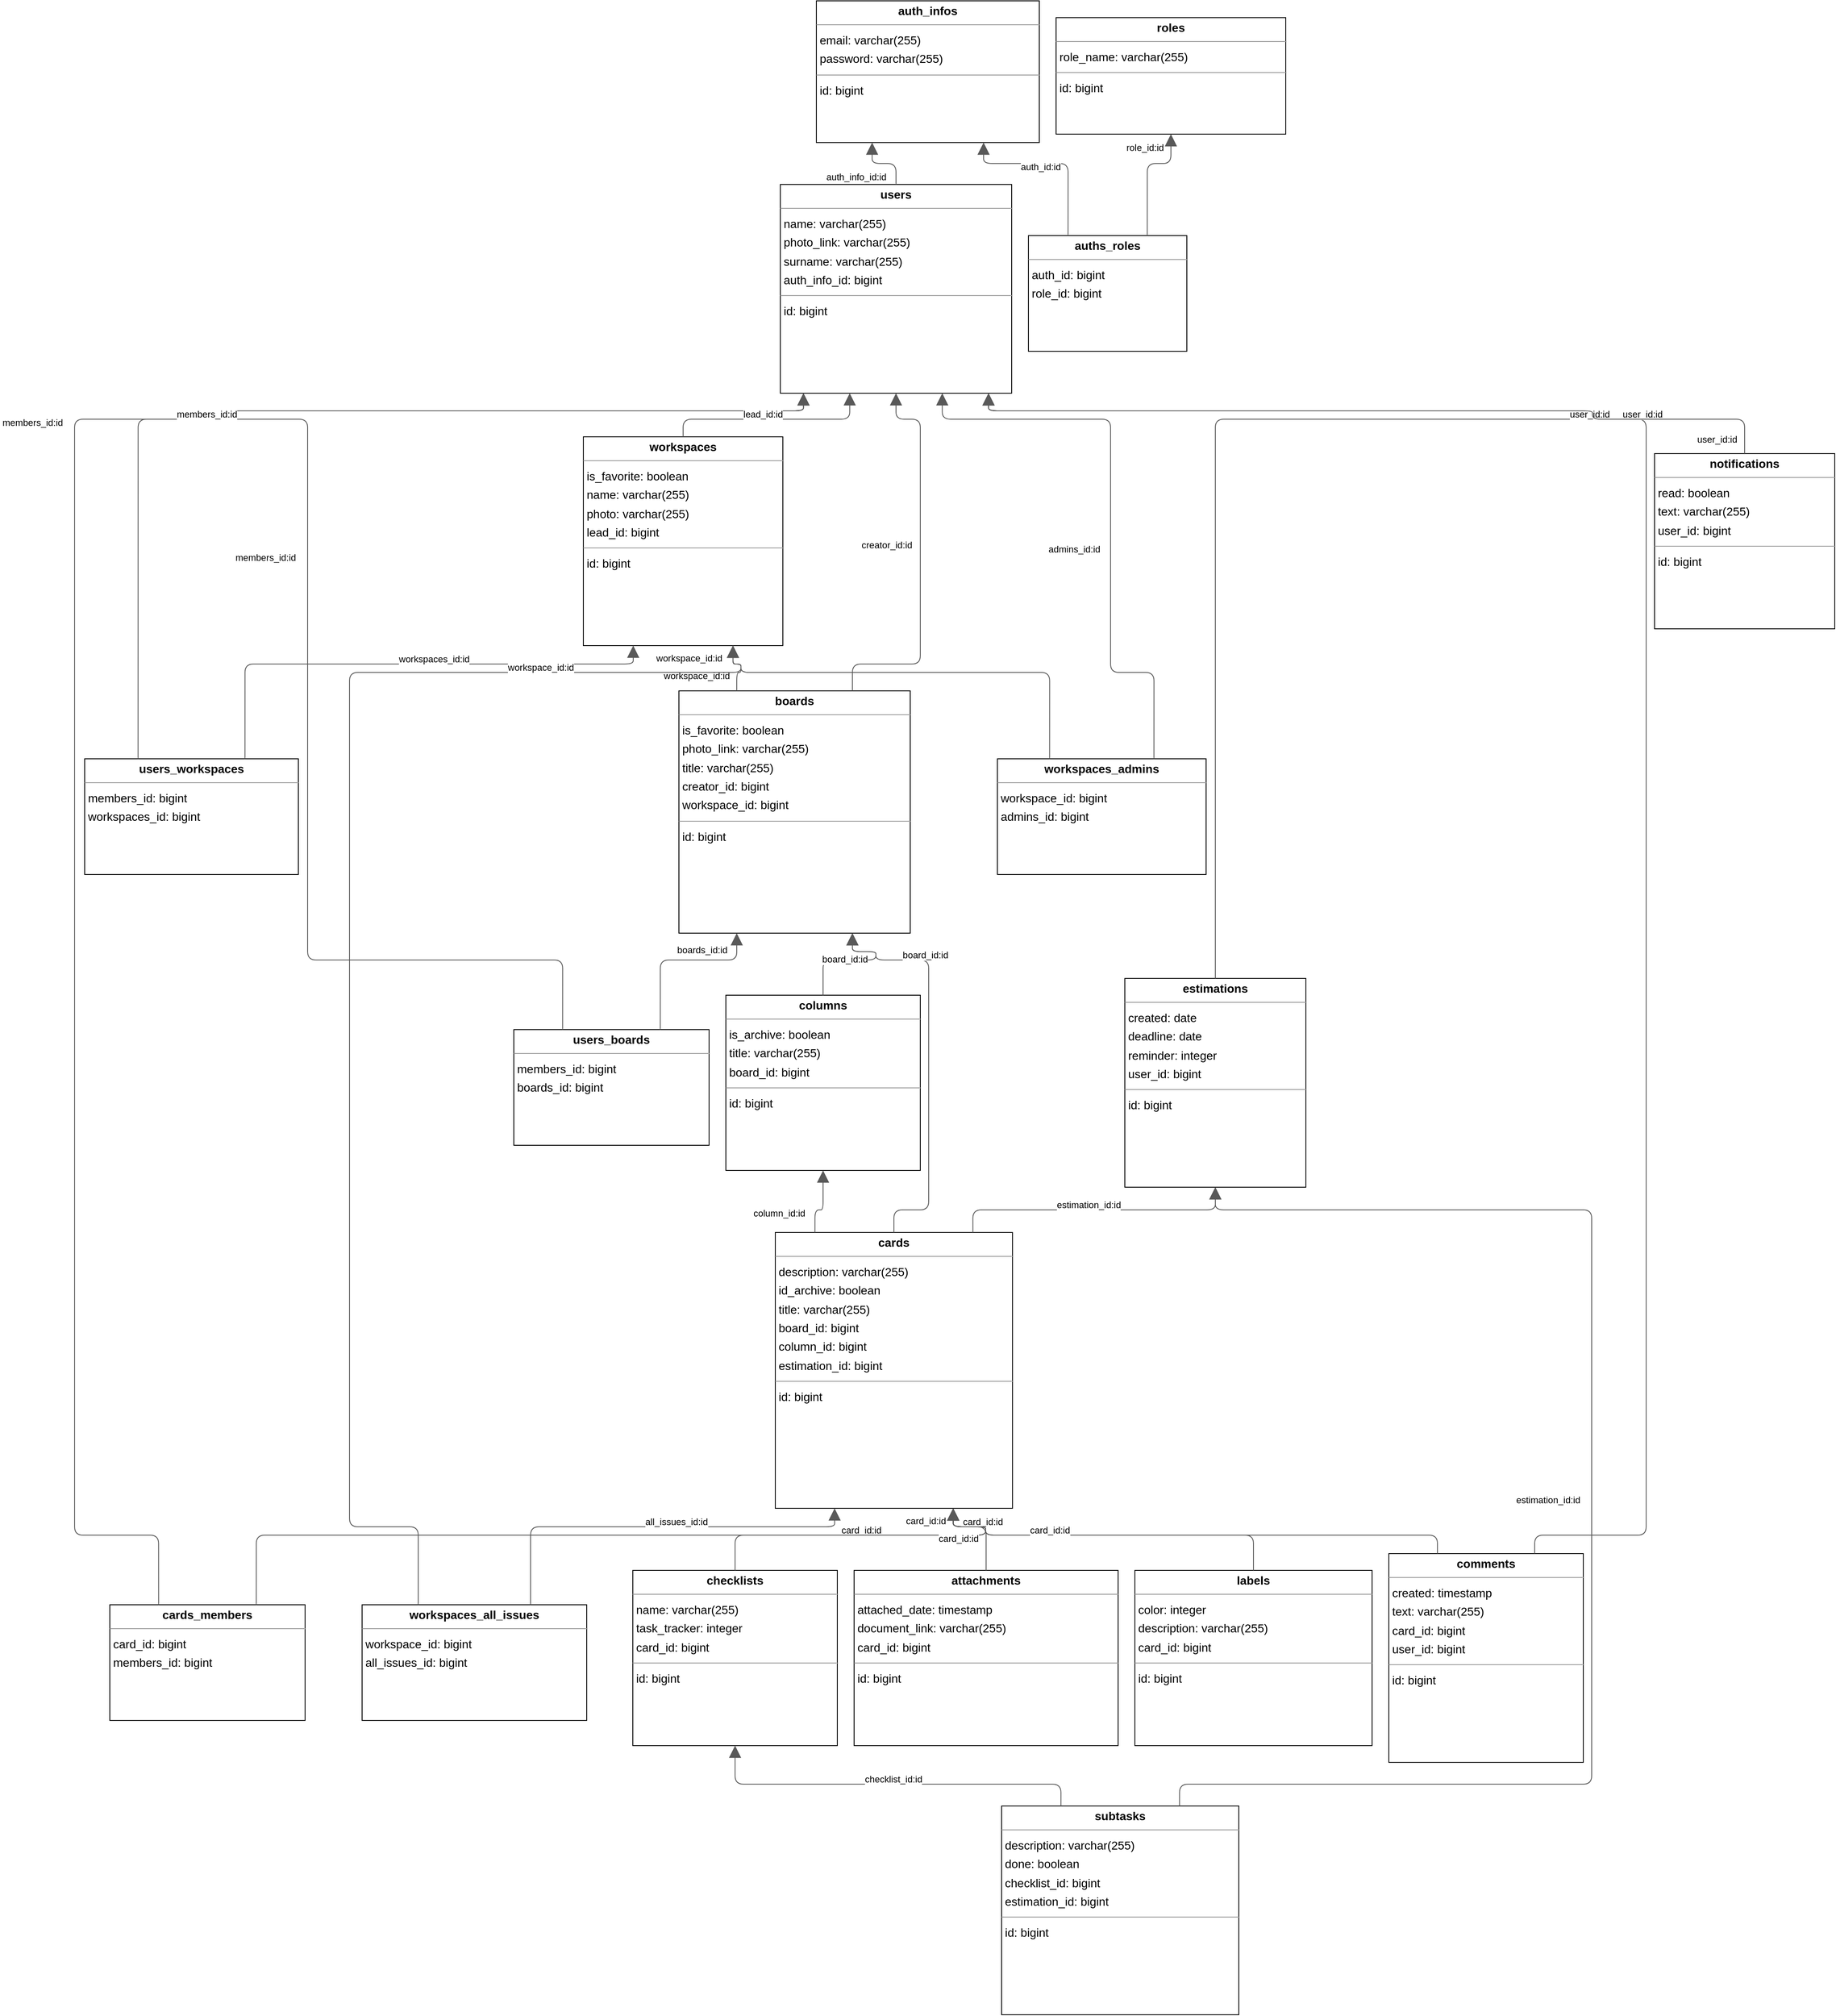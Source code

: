 <mxGraphModel dx="0" dy="0" grid="1" gridSize="10" guides="1" tooltips="1" connect="1" arrows="1" fold="1" page="0" pageScale="1" background="none" math="0" shadow="0">
  <root>
    <mxCell id="0" />
    <mxCell id="1" parent="0" />
    <mxCell id="node18" parent="1" vertex="1" value="&lt;p style=&quot;margin:0px;margin-top:4px;text-align:center;&quot;&gt;&lt;b&gt;attachments&lt;/b&gt;&lt;/p&gt;&lt;hr size=&quot;1&quot;/&gt;&lt;p style=&quot;margin:0 0 0 4px;line-height:1.6;&quot;&gt; attached_date: timestamp&lt;br/&gt; document_link: varchar(255)&lt;br/&gt; card_id: bigint&lt;/p&gt;&lt;hr size=&quot;1&quot;/&gt;&lt;p style=&quot;margin:0 0 0 4px;line-height:1.6;&quot;&gt; id: bigint&lt;/p&gt;" style="verticalAlign=top;align=left;overflow=fill;fontSize=14;fontFamily=Helvetica;html=1;rounded=0;shadow=0;comic=0;labelBackgroundColor=none;strokeWidth=1;">
      <mxGeometry x="760" y="1707" width="315" height="209" as="geometry" />
    </mxCell>
    <mxCell id="node4" parent="1" vertex="1" value="&lt;p style=&quot;margin:0px;margin-top:4px;text-align:center;&quot;&gt;&lt;b&gt;auth_infos&lt;/b&gt;&lt;/p&gt;&lt;hr size=&quot;1&quot;/&gt;&lt;p style=&quot;margin:0 0 0 4px;line-height:1.6;&quot;&gt; email: varchar(255)&lt;br/&gt; password: varchar(255)&lt;/p&gt;&lt;hr size=&quot;1&quot;/&gt;&lt;p style=&quot;margin:0 0 0 4px;line-height:1.6;&quot;&gt; id: bigint&lt;/p&gt;" style="verticalAlign=top;align=left;overflow=fill;fontSize=14;fontFamily=Helvetica;html=1;rounded=0;shadow=0;comic=0;labelBackgroundColor=none;strokeWidth=1;">
      <mxGeometry x="715" y="-165" width="266" height="169" as="geometry" />
    </mxCell>
    <mxCell id="node0" parent="1" vertex="1" value="&lt;p style=&quot;margin:0px;margin-top:4px;text-align:center;&quot;&gt;&lt;b&gt;auths_roles&lt;/b&gt;&lt;/p&gt;&lt;hr size=&quot;1&quot;/&gt;&lt;p style=&quot;margin:0 0 0 4px;line-height:1.6;&quot;&gt; auth_id: bigint&lt;br/&gt; role_id: bigint&lt;/p&gt;" style="verticalAlign=top;align=left;overflow=fill;fontSize=14;fontFamily=Helvetica;html=1;rounded=0;shadow=0;comic=0;labelBackgroundColor=none;strokeWidth=1;">
      <mxGeometry x="968" y="115" width="189" height="138" as="geometry" />
    </mxCell>
    <mxCell id="node19" parent="1" vertex="1" value="&lt;p style=&quot;margin:0px;margin-top:4px;text-align:center;&quot;&gt;&lt;b&gt;boards&lt;/b&gt;&lt;/p&gt;&lt;hr size=&quot;1&quot;/&gt;&lt;p style=&quot;margin:0 0 0 4px;line-height:1.6;&quot;&gt; is_favorite: boolean&lt;br/&gt; photo_link: varchar(255)&lt;br/&gt; title: varchar(255)&lt;br/&gt; creator_id: bigint&lt;br/&gt; workspace_id: bigint&lt;/p&gt;&lt;hr size=&quot;1&quot;/&gt;&lt;p style=&quot;margin:0 0 0 4px;line-height:1.6;&quot;&gt; id: bigint&lt;/p&gt;" style="verticalAlign=top;align=left;overflow=fill;fontSize=14;fontFamily=Helvetica;html=1;rounded=0;shadow=0;comic=0;labelBackgroundColor=none;strokeWidth=1;">
      <mxGeometry x="551" y="658" width="276" height="289" as="geometry" />
    </mxCell>
    <mxCell id="node17" parent="1" vertex="1" value="&lt;p style=&quot;margin:0px;margin-top:4px;text-align:center;&quot;&gt;&lt;b&gt;cards&lt;/b&gt;&lt;/p&gt;&lt;hr size=&quot;1&quot;/&gt;&lt;p style=&quot;margin:0 0 0 4px;line-height:1.6;&quot;&gt; description: varchar(255)&lt;br/&gt; id_archive: boolean&lt;br/&gt; title: varchar(255)&lt;br/&gt; board_id: bigint&lt;br/&gt; column_id: bigint&lt;br/&gt; estimation_id: bigint&lt;/p&gt;&lt;hr size=&quot;1&quot;/&gt;&lt;p style=&quot;margin:0 0 0 4px;line-height:1.6;&quot;&gt; id: bigint&lt;/p&gt;" style="verticalAlign=top;align=left;overflow=fill;fontSize=14;fontFamily=Helvetica;html=1;rounded=0;shadow=0;comic=0;labelBackgroundColor=none;strokeWidth=1;">
      <mxGeometry x="666" y="1304" width="283" height="329" as="geometry" />
    </mxCell>
    <mxCell id="node9" parent="1" vertex="1" value="&lt;p style=&quot;margin:0px;margin-top:4px;text-align:center;&quot;&gt;&lt;b&gt;cards_members&lt;/b&gt;&lt;/p&gt;&lt;hr size=&quot;1&quot;/&gt;&lt;p style=&quot;margin:0 0 0 4px;line-height:1.6;&quot;&gt; card_id: bigint&lt;br/&gt; members_id: bigint&lt;/p&gt;" style="verticalAlign=top;align=left;overflow=fill;fontSize=14;fontFamily=Helvetica;html=1;rounded=0;shadow=0;comic=0;labelBackgroundColor=none;strokeWidth=1;">
      <mxGeometry x="-128" y="1748" width="233" height="138" as="geometry" />
    </mxCell>
    <mxCell id="node11" parent="1" vertex="1" value="&lt;p style=&quot;margin:0px;margin-top:4px;text-align:center;&quot;&gt;&lt;b&gt;checklists&lt;/b&gt;&lt;/p&gt;&lt;hr size=&quot;1&quot;/&gt;&lt;p style=&quot;margin:0 0 0 4px;line-height:1.6;&quot;&gt; name: varchar(255)&lt;br/&gt; task_tracker: integer&lt;br/&gt; card_id: bigint&lt;/p&gt;&lt;hr size=&quot;1&quot;/&gt;&lt;p style=&quot;margin:0 0 0 4px;line-height:1.6;&quot;&gt; id: bigint&lt;/p&gt;" style="verticalAlign=top;align=left;overflow=fill;fontSize=14;fontFamily=Helvetica;html=1;rounded=0;shadow=0;comic=0;labelBackgroundColor=none;strokeWidth=1;">
      <mxGeometry x="496" y="1707" width="244" height="209" as="geometry" />
    </mxCell>
    <mxCell id="node2" parent="1" vertex="1" value="&lt;p style=&quot;margin:0px;margin-top:4px;text-align:center;&quot;&gt;&lt;b&gt;columns&lt;/b&gt;&lt;/p&gt;&lt;hr size=&quot;1&quot;/&gt;&lt;p style=&quot;margin:0 0 0 4px;line-height:1.6;&quot;&gt; is_archive: boolean&lt;br/&gt; title: varchar(255)&lt;br/&gt; board_id: bigint&lt;/p&gt;&lt;hr size=&quot;1&quot;/&gt;&lt;p style=&quot;margin:0 0 0 4px;line-height:1.6;&quot;&gt; id: bigint&lt;/p&gt;" style="verticalAlign=top;align=left;overflow=fill;fontSize=14;fontFamily=Helvetica;html=1;rounded=0;shadow=0;comic=0;labelBackgroundColor=none;strokeWidth=1;">
      <mxGeometry x="607" y="1021" width="232" height="209" as="geometry" />
    </mxCell>
    <mxCell id="node10" parent="1" vertex="1" value="&lt;p style=&quot;margin:0px;margin-top:4px;text-align:center;&quot;&gt;&lt;b&gt;comments&lt;/b&gt;&lt;/p&gt;&lt;hr size=&quot;1&quot;/&gt;&lt;p style=&quot;margin:0 0 0 4px;line-height:1.6;&quot;&gt; created: timestamp&lt;br/&gt; text: varchar(255)&lt;br/&gt; card_id: bigint&lt;br/&gt; user_id: bigint&lt;/p&gt;&lt;hr size=&quot;1&quot;/&gt;&lt;p style=&quot;margin:0 0 0 4px;line-height:1.6;&quot;&gt; id: bigint&lt;/p&gt;" style="verticalAlign=top;align=left;overflow=fill;fontSize=14;fontFamily=Helvetica;html=1;rounded=0;shadow=0;comic=0;labelBackgroundColor=none;strokeWidth=1;">
      <mxGeometry x="1398" y="1687" width="232" height="249" as="geometry" />
    </mxCell>
    <mxCell id="node15" parent="1" vertex="1" value="&lt;p style=&quot;margin:0px;margin-top:4px;text-align:center;&quot;&gt;&lt;b&gt;estimations&lt;/b&gt;&lt;/p&gt;&lt;hr size=&quot;1&quot;/&gt;&lt;p style=&quot;margin:0 0 0 4px;line-height:1.6;&quot;&gt; created: date&lt;br/&gt; deadline: date&lt;br/&gt; reminder: integer&lt;br/&gt; user_id: bigint&lt;/p&gt;&lt;hr size=&quot;1&quot;/&gt;&lt;p style=&quot;margin:0 0 0 4px;line-height:1.6;&quot;&gt; id: bigint&lt;/p&gt;" style="verticalAlign=top;align=left;overflow=fill;fontSize=14;fontFamily=Helvetica;html=1;rounded=0;shadow=0;comic=0;labelBackgroundColor=none;strokeWidth=1;">
      <mxGeometry x="1083" y="1001" width="216" height="249" as="geometry" />
    </mxCell>
    <mxCell id="node3" parent="1" vertex="1" value="&lt;p style=&quot;margin:0px;margin-top:4px;text-align:center;&quot;&gt;&lt;b&gt;labels&lt;/b&gt;&lt;/p&gt;&lt;hr size=&quot;1&quot;/&gt;&lt;p style=&quot;margin:0 0 0 4px;line-height:1.6;&quot;&gt; color: integer&lt;br/&gt; description: varchar(255)&lt;br/&gt; card_id: bigint&lt;/p&gt;&lt;hr size=&quot;1&quot;/&gt;&lt;p style=&quot;margin:0 0 0 4px;line-height:1.6;&quot;&gt; id: bigint&lt;/p&gt;" style="verticalAlign=top;align=left;overflow=fill;fontSize=14;fontFamily=Helvetica;html=1;rounded=0;shadow=0;comic=0;labelBackgroundColor=none;strokeWidth=1;">
      <mxGeometry x="1095" y="1707" width="283" height="209" as="geometry" />
    </mxCell>
    <mxCell id="node12" parent="1" vertex="1" value="&lt;p style=&quot;margin:0px;margin-top:4px;text-align:center;&quot;&gt;&lt;b&gt;notifications&lt;/b&gt;&lt;/p&gt;&lt;hr size=&quot;1&quot;/&gt;&lt;p style=&quot;margin:0 0 0 4px;line-height:1.6;&quot;&gt; read: boolean&lt;br/&gt; text: varchar(255)&lt;br/&gt; user_id: bigint&lt;/p&gt;&lt;hr size=&quot;1&quot;/&gt;&lt;p style=&quot;margin:0 0 0 4px;line-height:1.6;&quot;&gt; id: bigint&lt;/p&gt;" style="verticalAlign=top;align=left;overflow=fill;fontSize=14;fontFamily=Helvetica;html=1;rounded=0;shadow=0;comic=0;labelBackgroundColor=none;strokeWidth=1;">
      <mxGeometry x="1715" y="375" width="215" height="209" as="geometry" />
    </mxCell>
    <mxCell id="node5" parent="1" vertex="1" value="&lt;p style=&quot;margin:0px;margin-top:4px;text-align:center;&quot;&gt;&lt;b&gt;roles&lt;/b&gt;&lt;/p&gt;&lt;hr size=&quot;1&quot;/&gt;&lt;p style=&quot;margin:0 0 0 4px;line-height:1.6;&quot;&gt; role_name: varchar(255)&lt;/p&gt;&lt;hr size=&quot;1&quot;/&gt;&lt;p style=&quot;margin:0 0 0 4px;line-height:1.6;&quot;&gt; id: bigint&lt;/p&gt;" style="verticalAlign=top;align=left;overflow=fill;fontSize=14;fontFamily=Helvetica;html=1;rounded=0;shadow=0;comic=0;labelBackgroundColor=none;strokeWidth=1;">
      <mxGeometry x="1001" y="-145" width="274" height="139" as="geometry" />
    </mxCell>
    <mxCell id="node8" parent="1" vertex="1" value="&lt;p style=&quot;margin:0px;margin-top:4px;text-align:center;&quot;&gt;&lt;b&gt;subtasks&lt;/b&gt;&lt;/p&gt;&lt;hr size=&quot;1&quot;/&gt;&lt;p style=&quot;margin:0 0 0 4px;line-height:1.6;&quot;&gt; description: varchar(255)&lt;br/&gt; done: boolean&lt;br/&gt; checklist_id: bigint&lt;br/&gt; estimation_id: bigint&lt;/p&gt;&lt;hr size=&quot;1&quot;/&gt;&lt;p style=&quot;margin:0 0 0 4px;line-height:1.6;&quot;&gt; id: bigint&lt;/p&gt;" style="verticalAlign=top;align=left;overflow=fill;fontSize=14;fontFamily=Helvetica;html=1;rounded=0;shadow=0;comic=0;labelBackgroundColor=none;strokeWidth=1;">
      <mxGeometry x="936" y="1988" width="283" height="249" as="geometry" />
    </mxCell>
    <mxCell id="node16" parent="1" vertex="1" value="&lt;p style=&quot;margin:0px;margin-top:4px;text-align:center;&quot;&gt;&lt;b&gt;users&lt;/b&gt;&lt;/p&gt;&lt;hr size=&quot;1&quot;/&gt;&lt;p style=&quot;margin:0 0 0 4px;line-height:1.6;&quot;&gt; name: varchar(255)&lt;br/&gt; photo_link: varchar(255)&lt;br/&gt; surname: varchar(255)&lt;br/&gt; auth_info_id: bigint&lt;/p&gt;&lt;hr size=&quot;1&quot;/&gt;&lt;p style=&quot;margin:0 0 0 4px;line-height:1.6;&quot;&gt; id: bigint&lt;/p&gt;" style="verticalAlign=top;align=left;overflow=fill;fontSize=14;fontFamily=Helvetica;html=1;rounded=0;shadow=0;comic=0;labelBackgroundColor=none;strokeWidth=1;">
      <mxGeometry x="672" y="54" width="276" height="249" as="geometry" />
    </mxCell>
    <mxCell id="node7" parent="1" vertex="1" value="&lt;p style=&quot;margin:0px;margin-top:4px;text-align:center;&quot;&gt;&lt;b&gt;users_boards&lt;/b&gt;&lt;/p&gt;&lt;hr size=&quot;1&quot;/&gt;&lt;p style=&quot;margin:0 0 0 4px;line-height:1.6;&quot;&gt; members_id: bigint&lt;br/&gt; boards_id: bigint&lt;/p&gt;" style="verticalAlign=top;align=left;overflow=fill;fontSize=14;fontFamily=Helvetica;html=1;rounded=0;shadow=0;comic=0;labelBackgroundColor=none;strokeWidth=1;">
      <mxGeometry x="354" y="1062" width="233" height="138" as="geometry" />
    </mxCell>
    <mxCell id="node14" parent="1" vertex="1" value="&lt;p style=&quot;margin:0px;margin-top:4px;text-align:center;&quot;&gt;&lt;b&gt;users_workspaces&lt;/b&gt;&lt;/p&gt;&lt;hr size=&quot;1&quot;/&gt;&lt;p style=&quot;margin:0 0 0 4px;line-height:1.6;&quot;&gt; members_id: bigint&lt;br/&gt; workspaces_id: bigint&lt;/p&gt;" style="verticalAlign=top;align=left;overflow=fill;fontSize=14;fontFamily=Helvetica;html=1;rounded=0;shadow=0;comic=0;labelBackgroundColor=none;strokeWidth=1;">
      <mxGeometry x="-158" y="739" width="255" height="138" as="geometry" />
    </mxCell>
    <mxCell id="node6" parent="1" vertex="1" value="&lt;p style=&quot;margin:0px;margin-top:4px;text-align:center;&quot;&gt;&lt;b&gt;workspaces&lt;/b&gt;&lt;/p&gt;&lt;hr size=&quot;1&quot;/&gt;&lt;p style=&quot;margin:0 0 0 4px;line-height:1.6;&quot;&gt; is_favorite: boolean&lt;br/&gt; name: varchar(255)&lt;br/&gt; photo: varchar(255)&lt;br/&gt; lead_id: bigint&lt;/p&gt;&lt;hr size=&quot;1&quot;/&gt;&lt;p style=&quot;margin:0 0 0 4px;line-height:1.6;&quot;&gt; id: bigint&lt;/p&gt;" style="verticalAlign=top;align=left;overflow=fill;fontSize=14;fontFamily=Helvetica;html=1;rounded=0;shadow=0;comic=0;labelBackgroundColor=none;strokeWidth=1;">
      <mxGeometry x="437" y="355" width="238" height="249" as="geometry" />
    </mxCell>
    <mxCell id="node1" parent="1" vertex="1" value="&lt;p style=&quot;margin:0px;margin-top:4px;text-align:center;&quot;&gt;&lt;b&gt;workspaces_admins&lt;/b&gt;&lt;/p&gt;&lt;hr size=&quot;1&quot;/&gt;&lt;p style=&quot;margin:0 0 0 4px;line-height:1.6;&quot;&gt; workspace_id: bigint&lt;br/&gt; admins_id: bigint&lt;/p&gt;" style="verticalAlign=top;align=left;overflow=fill;fontSize=14;fontFamily=Helvetica;html=1;rounded=0;shadow=0;comic=0;labelBackgroundColor=none;strokeWidth=1;">
      <mxGeometry x="931" y="739" width="249" height="138" as="geometry" />
    </mxCell>
    <mxCell id="node13" parent="1" vertex="1" value="&lt;p style=&quot;margin:0px;margin-top:4px;text-align:center;&quot;&gt;&lt;b&gt;workspaces_all_issues&lt;/b&gt;&lt;/p&gt;&lt;hr size=&quot;1&quot;/&gt;&lt;p style=&quot;margin:0 0 0 4px;line-height:1.6;&quot;&gt; workspace_id: bigint&lt;br/&gt; all_issues_id: bigint&lt;/p&gt;" style="verticalAlign=top;align=left;overflow=fill;fontSize=14;fontFamily=Helvetica;html=1;rounded=0;shadow=0;comic=0;labelBackgroundColor=none;strokeWidth=1;">
      <mxGeometry x="173" y="1748" width="268" height="138" as="geometry" />
    </mxCell>
    <mxCell id="edge7" edge="1" value="" parent="1" source="node18" target="node17" style="html=1;rounded=1;edgeStyle=orthogonalEdgeStyle;dashed=0;startArrow=none;endArrow=block;endSize=12;strokeColor=#595959;exitX=0.500;exitY=0.000;exitDx=0;exitDy=0;entryX=0.750;entryY=1.000;entryDx=0;entryDy=0;">
      <mxGeometry width="50" height="50" relative="1" as="geometry">
        <Array as="points">
          <mxPoint x="917" y="1655" />
          <mxPoint x="878" y="1655" />
        </Array>
      </mxGeometry>
    </mxCell>
    <mxCell id="label44" parent="edge7" vertex="1" connectable="0" value="card_id:id" style="edgeLabel;resizable=0;html=1;align=left;verticalAlign=top;strokeColor=default;">
      <mxGeometry x="888" y="1636" as="geometry" />
    </mxCell>
    <mxCell id="edge24" edge="1" value="" parent="1" source="node0" target="node4" style="html=1;rounded=1;edgeStyle=orthogonalEdgeStyle;dashed=0;startArrow=none;endArrow=block;endSize=12;strokeColor=#595959;exitX=0.250;exitY=0.000;exitDx=0;exitDy=0;entryX=0.750;entryY=1.000;entryDx=0;entryDy=0;">
      <mxGeometry width="50" height="50" relative="1" as="geometry">
        <Array as="points">
          <mxPoint x="1015" y="29" />
          <mxPoint x="915" y="29" />
        </Array>
      </mxGeometry>
    </mxCell>
    <mxCell id="label146" parent="edge24" vertex="1" connectable="0" value="auth_id:id" style="edgeLabel;resizable=0;html=1;align=left;verticalAlign=top;strokeColor=default;">
      <mxGeometry x="957" y="20" as="geometry" />
    </mxCell>
    <mxCell id="edge14" edge="1" value="" parent="1" source="node0" target="node5" style="html=1;rounded=1;edgeStyle=orthogonalEdgeStyle;dashed=0;startArrow=none;endArrow=block;endSize=12;strokeColor=#595959;exitX=0.750;exitY=0.000;exitDx=0;exitDy=0;entryX=0.500;entryY=1.000;entryDx=0;entryDy=0;">
      <mxGeometry width="50" height="50" relative="1" as="geometry">
        <Array as="points">
          <mxPoint x="1110" y="29" />
          <mxPoint x="1138" y="29" />
        </Array>
      </mxGeometry>
    </mxCell>
    <mxCell id="label86" parent="edge14" vertex="1" connectable="0" value="role_id:id" style="edgeLabel;resizable=0;html=1;align=left;verticalAlign=top;strokeColor=default;">
      <mxGeometry x="1083" y="-3" as="geometry" />
    </mxCell>
    <mxCell id="edge16" edge="1" value="" parent="1" source="node19" target="node16" style="html=1;rounded=1;edgeStyle=orthogonalEdgeStyle;dashed=0;startArrow=none;endArrow=block;endSize=12;strokeColor=#595959;exitX=0.750;exitY=0.000;exitDx=0;exitDy=0;entryX=0.500;entryY=1.000;entryDx=0;entryDy=0;">
      <mxGeometry width="50" height="50" relative="1" as="geometry">
        <Array as="points">
          <mxPoint x="758" y="626" />
          <mxPoint x="839" y="626" />
          <mxPoint x="839" y="334" />
          <mxPoint x="810" y="334" />
        </Array>
      </mxGeometry>
    </mxCell>
    <mxCell id="label98" parent="edge16" vertex="1" connectable="0" value="creator_id:id" style="edgeLabel;resizable=0;html=1;align=left;verticalAlign=top;strokeColor=default;">
      <mxGeometry x="767" y="471" as="geometry" />
    </mxCell>
    <mxCell id="edge15" edge="1" value="" parent="1" source="node19" target="node6" style="html=1;rounded=1;edgeStyle=orthogonalEdgeStyle;dashed=0;startArrow=none;endArrow=block;endSize=12;strokeColor=#595959;exitX=0.250;exitY=0.000;exitDx=0;exitDy=0;entryX=0.750;entryY=1.000;entryDx=0;entryDy=0;">
      <mxGeometry width="50" height="50" relative="1" as="geometry">
        <Array as="points">
          <mxPoint x="620" y="636" />
          <mxPoint x="625" y="636" />
          <mxPoint x="625" y="626" />
          <mxPoint x="616" y="626" />
        </Array>
      </mxGeometry>
    </mxCell>
    <mxCell id="label92" parent="edge15" vertex="1" connectable="0" value="workspace_id:id" style="edgeLabel;resizable=0;html=1;align=left;verticalAlign=top;strokeColor=default;">
      <mxGeometry x="522" y="606" as="geometry" />
    </mxCell>
    <mxCell id="edge25" edge="1" value="" parent="1" source="node17" target="node19" style="html=1;rounded=1;edgeStyle=orthogonalEdgeStyle;dashed=0;startArrow=none;endArrow=block;endSize=12;strokeColor=#595959;exitX=0.500;exitY=0.000;exitDx=0;exitDy=0;entryX=0.750;entryY=1.000;entryDx=0;entryDy=0;">
      <mxGeometry width="50" height="50" relative="1" as="geometry">
        <Array as="points">
          <mxPoint x="807" y="1277" />
          <mxPoint x="849" y="1277" />
          <mxPoint x="849" y="979" />
          <mxPoint x="786" y="979" />
          <mxPoint x="786" y="969" />
          <mxPoint x="758" y="969" />
        </Array>
      </mxGeometry>
    </mxCell>
    <mxCell id="label152" parent="edge25" vertex="1" connectable="0" value="board_id:id" style="edgeLabel;resizable=0;html=1;align=left;verticalAlign=top;strokeColor=default;">
      <mxGeometry x="816" y="960" as="geometry" />
    </mxCell>
    <mxCell id="edge5" edge="1" value="" parent="1" source="node17" target="node2" style="html=1;rounded=1;edgeStyle=orthogonalEdgeStyle;dashed=0;startArrow=none;endArrow=block;endSize=12;strokeColor=#595959;exitX=0.167;exitY=0.000;exitDx=0;exitDy=0;entryX=0.500;entryY=1.000;entryDx=0;entryDy=0;">
      <mxGeometry width="50" height="50" relative="1" as="geometry">
        <Array as="points">
          <mxPoint x="713" y="1277" />
          <mxPoint x="723" y="1277" />
        </Array>
      </mxGeometry>
    </mxCell>
    <mxCell id="label32" parent="edge5" vertex="1" connectable="0" value="column_id:id" style="edgeLabel;resizable=0;html=1;align=left;verticalAlign=top;strokeColor=default;">
      <mxGeometry x="638" y="1268" as="geometry" />
    </mxCell>
    <mxCell id="edge4" edge="1" value="" parent="1" source="node17" target="node15" style="html=1;rounded=1;edgeStyle=orthogonalEdgeStyle;dashed=0;startArrow=none;endArrow=block;endSize=12;strokeColor=#595959;exitX=0.833;exitY=0.000;exitDx=0;exitDy=0;entryX=0.500;entryY=1.000;entryDx=0;entryDy=0;">
      <mxGeometry width="50" height="50" relative="1" as="geometry">
        <Array as="points">
          <mxPoint x="902" y="1277" />
          <mxPoint x="1191" y="1277" />
        </Array>
      </mxGeometry>
    </mxCell>
    <mxCell id="label26" parent="edge4" vertex="1" connectable="0" value="estimation_id:id" style="edgeLabel;resizable=0;html=1;align=left;verticalAlign=top;strokeColor=default;">
      <mxGeometry x="1000" y="1258" as="geometry" />
    </mxCell>
    <mxCell id="edge11" edge="1" value="" parent="1" source="node9" target="node17" style="html=1;rounded=1;edgeStyle=orthogonalEdgeStyle;dashed=0;startArrow=none;endArrow=block;endSize=12;strokeColor=#595959;exitX=0.750;exitY=0.000;exitDx=0;exitDy=0;entryX=0.750;entryY=1.000;entryDx=0;entryDy=0;">
      <mxGeometry width="50" height="50" relative="1" as="geometry">
        <Array as="points">
          <mxPoint x="47" y="1665" />
          <mxPoint x="917" y="1665" />
          <mxPoint x="917" y="1655" />
          <mxPoint x="878" y="1655" />
        </Array>
      </mxGeometry>
    </mxCell>
    <mxCell id="label68" parent="edge11" vertex="1" connectable="0" value="card_id:id" style="edgeLabel;resizable=0;html=1;align=left;verticalAlign=top;strokeColor=default;">
      <mxGeometry x="743" y="1646" as="geometry" />
    </mxCell>
    <mxCell id="edge3" edge="1" value="" parent="1" source="node9" target="node16" style="html=1;rounded=1;edgeStyle=orthogonalEdgeStyle;dashed=0;startArrow=none;endArrow=block;endSize=12;strokeColor=#595959;exitX=0.250;exitY=0.000;exitDx=0;exitDy=0;entryX=0.100;entryY=1.000;entryDx=0;entryDy=0;">
      <mxGeometry width="50" height="50" relative="1" as="geometry">
        <Array as="points">
          <mxPoint x="-69" y="1665" />
          <mxPoint x="-170" y="1665" />
          <mxPoint x="-170" y="334" />
          <mxPoint x="-6" y="334" />
          <mxPoint x="-6" y="324" />
          <mxPoint x="700" y="324" />
        </Array>
      </mxGeometry>
    </mxCell>
    <mxCell id="label20" parent="edge3" vertex="1" connectable="0" value="members_id:id" style="edgeLabel;resizable=0;html=1;align=left;verticalAlign=top;strokeColor=default;">
      <mxGeometry x="-258" y="325" as="geometry" />
    </mxCell>
    <mxCell id="edge23" edge="1" value="" parent="1" source="node11" target="node17" style="html=1;rounded=1;edgeStyle=orthogonalEdgeStyle;dashed=0;startArrow=none;endArrow=block;endSize=12;strokeColor=#595959;exitX=0.500;exitY=0.000;exitDx=0;exitDy=0;entryX=0.750;entryY=1.000;entryDx=0;entryDy=0;">
      <mxGeometry width="50" height="50" relative="1" as="geometry">
        <Array as="points">
          <mxPoint x="618" y="1665" />
          <mxPoint x="917" y="1665" />
          <mxPoint x="917" y="1655" />
          <mxPoint x="878" y="1655" />
        </Array>
      </mxGeometry>
    </mxCell>
    <mxCell id="label140" parent="edge23" vertex="1" connectable="0" value="card_id:id" style="edgeLabel;resizable=0;html=1;align=left;verticalAlign=top;strokeColor=default;">
      <mxGeometry x="820" y="1635" as="geometry" />
    </mxCell>
    <mxCell id="edge8" edge="1" value="" parent="1" source="node2" target="node19" style="html=1;rounded=1;edgeStyle=orthogonalEdgeStyle;dashed=0;startArrow=none;endArrow=block;endSize=12;strokeColor=#595959;exitX=0.500;exitY=0.000;exitDx=0;exitDy=0;entryX=0.750;entryY=1.000;entryDx=0;entryDy=0;">
      <mxGeometry width="50" height="50" relative="1" as="geometry">
        <Array as="points">
          <mxPoint x="723" y="979" />
          <mxPoint x="786" y="979" />
          <mxPoint x="786" y="969" />
          <mxPoint x="758" y="969" />
        </Array>
      </mxGeometry>
    </mxCell>
    <mxCell id="label50" parent="edge8" vertex="1" connectable="0" value="board_id:id" style="edgeLabel;resizable=0;html=1;align=left;verticalAlign=top;strokeColor=default;">
      <mxGeometry x="720" y="965" as="geometry" />
    </mxCell>
    <mxCell id="edge6" edge="1" value="" parent="1" source="node10" target="node17" style="html=1;rounded=1;edgeStyle=orthogonalEdgeStyle;dashed=0;startArrow=none;endArrow=block;endSize=12;strokeColor=#595959;exitX=0.250;exitY=0.000;exitDx=0;exitDy=0;entryX=0.750;entryY=1.000;entryDx=0;entryDy=0;">
      <mxGeometry width="50" height="50" relative="1" as="geometry">
        <Array as="points">
          <mxPoint x="1456" y="1665" />
          <mxPoint x="917" y="1665" />
          <mxPoint x="917" y="1655" />
          <mxPoint x="878" y="1655" />
        </Array>
      </mxGeometry>
    </mxCell>
    <mxCell id="label38" parent="edge6" vertex="1" connectable="0" value="card_id:id" style="edgeLabel;resizable=0;html=1;align=left;verticalAlign=top;strokeColor=default;">
      <mxGeometry x="859" y="1656" as="geometry" />
    </mxCell>
    <mxCell id="edge20" edge="1" value="" parent="1" source="node10" target="node16" style="html=1;rounded=1;edgeStyle=orthogonalEdgeStyle;dashed=0;startArrow=none;endArrow=block;endSize=12;strokeColor=#595959;exitX=0.750;exitY=0.000;exitDx=0;exitDy=0;entryX=0.900;entryY=1.000;entryDx=0;entryDy=0;">
      <mxGeometry width="50" height="50" relative="1" as="geometry">
        <Array as="points">
          <mxPoint x="1572" y="1665" />
          <mxPoint x="1705" y="1665" />
          <mxPoint x="1705" y="334" />
          <mxPoint x="1641" y="334" />
          <mxPoint x="1641" y="324" />
          <mxPoint x="920" y="324" />
        </Array>
      </mxGeometry>
    </mxCell>
    <mxCell id="label122" parent="edge20" vertex="1" connectable="0" value="user_id:id" style="edgeLabel;resizable=0;html=1;align=left;verticalAlign=top;strokeColor=default;">
      <mxGeometry x="1675" y="315" as="geometry" />
    </mxCell>
    <mxCell id="edge2" edge="1" value="" parent="1" source="node15" target="node16" style="html=1;rounded=1;edgeStyle=orthogonalEdgeStyle;dashed=0;startArrow=none;endArrow=block;endSize=12;strokeColor=#595959;exitX=0.500;exitY=0.000;exitDx=0;exitDy=0;entryX=0.900;entryY=1.000;entryDx=0;entryDy=0;">
      <mxGeometry width="50" height="50" relative="1" as="geometry">
        <Array as="points">
          <mxPoint x="1191" y="334" />
          <mxPoint x="1641" y="334" />
          <mxPoint x="1641" y="324" />
          <mxPoint x="920" y="324" />
        </Array>
      </mxGeometry>
    </mxCell>
    <mxCell id="label14" parent="edge2" vertex="1" connectable="0" value="user_id:id" style="edgeLabel;resizable=0;html=1;align=left;verticalAlign=top;strokeColor=default;">
      <mxGeometry x="1612" y="315" as="geometry" />
    </mxCell>
    <mxCell id="edge17" edge="1" value="" parent="1" source="node3" target="node17" style="html=1;rounded=1;edgeStyle=orthogonalEdgeStyle;dashed=0;startArrow=none;endArrow=block;endSize=12;strokeColor=#595959;exitX=0.500;exitY=0.000;exitDx=0;exitDy=0;entryX=0.750;entryY=1.000;entryDx=0;entryDy=0;">
      <mxGeometry width="50" height="50" relative="1" as="geometry">
        <Array as="points">
          <mxPoint x="1236" y="1665" />
          <mxPoint x="917" y="1665" />
          <mxPoint x="917" y="1655" />
          <mxPoint x="878" y="1655" />
        </Array>
      </mxGeometry>
    </mxCell>
    <mxCell id="label104" parent="edge17" vertex="1" connectable="0" value="card_id:id" style="edgeLabel;resizable=0;html=1;align=left;verticalAlign=top;strokeColor=default;">
      <mxGeometry x="968" y="1646" as="geometry" />
    </mxCell>
    <mxCell id="edge28" edge="1" value="" parent="1" source="node12" target="node16" style="html=1;rounded=1;edgeStyle=orthogonalEdgeStyle;dashed=0;startArrow=none;endArrow=block;endSize=12;strokeColor=#595959;exitX=0.500;exitY=0.000;exitDx=0;exitDy=0;entryX=0.900;entryY=1.000;entryDx=0;entryDy=0;">
      <mxGeometry width="50" height="50" relative="1" as="geometry">
        <Array as="points">
          <mxPoint x="1823" y="334" />
          <mxPoint x="1641" y="334" />
          <mxPoint x="1641" y="324" />
          <mxPoint x="920" y="324" />
        </Array>
      </mxGeometry>
    </mxCell>
    <mxCell id="label170" parent="edge28" vertex="1" connectable="0" value="user_id:id" style="edgeLabel;resizable=0;html=1;align=left;verticalAlign=top;strokeColor=default;">
      <mxGeometry x="1764" y="345" as="geometry" />
    </mxCell>
    <mxCell id="edge0" edge="1" value="" parent="1" source="node8" target="node11" style="html=1;rounded=1;edgeStyle=orthogonalEdgeStyle;dashed=0;startArrow=none;endArrow=block;endSize=12;strokeColor=#595959;exitX=0.250;exitY=0.000;exitDx=0;exitDy=0;entryX=0.500;entryY=1.000;entryDx=0;entryDy=0;">
      <mxGeometry width="50" height="50" relative="1" as="geometry">
        <Array as="points">
          <mxPoint x="1007" y="1962" />
          <mxPoint x="618" y="1962" />
        </Array>
      </mxGeometry>
    </mxCell>
    <mxCell id="label2" parent="edge0" vertex="1" connectable="0" value="checklist_id:id" style="edgeLabel;resizable=0;html=1;align=left;verticalAlign=top;strokeColor=default;">
      <mxGeometry x="771" y="1943" as="geometry" />
    </mxCell>
    <mxCell id="edge19" edge="1" value="" parent="1" source="node8" target="node15" style="html=1;rounded=1;edgeStyle=orthogonalEdgeStyle;dashed=0;startArrow=none;endArrow=block;endSize=12;strokeColor=#595959;exitX=0.750;exitY=0.000;exitDx=0;exitDy=0;entryX=0.500;entryY=1.000;entryDx=0;entryDy=0;">
      <mxGeometry width="50" height="50" relative="1" as="geometry">
        <Array as="points">
          <mxPoint x="1148" y="1962" />
          <mxPoint x="1640" y="1962" />
          <mxPoint x="1640" y="1277" />
          <mxPoint x="1191" y="1277" />
        </Array>
      </mxGeometry>
    </mxCell>
    <mxCell id="label116" parent="edge19" vertex="1" connectable="0" value="estimation_id:id" style="edgeLabel;resizable=0;html=1;align=left;verticalAlign=top;strokeColor=default;">
      <mxGeometry x="1548" y="1610" as="geometry" />
    </mxCell>
    <mxCell id="edge10" edge="1" value="" parent="1" source="node16" target="node4" style="html=1;rounded=1;edgeStyle=orthogonalEdgeStyle;dashed=0;startArrow=none;endArrow=block;endSize=12;strokeColor=#595959;exitX=0.500;exitY=0.000;exitDx=0;exitDy=0;entryX=0.250;entryY=1.000;entryDx=0;entryDy=0;">
      <mxGeometry width="50" height="50" relative="1" as="geometry">
        <Array as="points">
          <mxPoint x="810" y="29" />
          <mxPoint x="782" y="29" />
        </Array>
      </mxGeometry>
    </mxCell>
    <mxCell id="label62" parent="edge10" vertex="1" connectable="0" value="auth_info_id:id" style="edgeLabel;resizable=0;html=1;align=left;verticalAlign=top;strokeColor=default;">
      <mxGeometry x="725" y="32" as="geometry" />
    </mxCell>
    <mxCell id="edge18" edge="1" value="" parent="1" source="node7" target="node19" style="html=1;rounded=1;edgeStyle=orthogonalEdgeStyle;dashed=0;startArrow=none;endArrow=block;endSize=12;strokeColor=#595959;exitX=0.750;exitY=0.000;exitDx=0;exitDy=0;entryX=0.250;entryY=1.000;entryDx=0;entryDy=0;">
      <mxGeometry width="50" height="50" relative="1" as="geometry">
        <Array as="points">
          <mxPoint x="529" y="979" />
          <mxPoint x="620" y="979" />
        </Array>
      </mxGeometry>
    </mxCell>
    <mxCell id="label110" parent="edge18" vertex="1" connectable="0" value="boards_id:id" style="edgeLabel;resizable=0;html=1;align=left;verticalAlign=top;strokeColor=default;">
      <mxGeometry x="547" y="954" as="geometry" />
    </mxCell>
    <mxCell id="edge13" edge="1" value="" parent="1" source="node7" target="node16" style="html=1;rounded=1;edgeStyle=orthogonalEdgeStyle;dashed=0;startArrow=none;endArrow=block;endSize=12;strokeColor=#595959;exitX=0.250;exitY=0.000;exitDx=0;exitDy=0;entryX=0.100;entryY=1.000;entryDx=0;entryDy=0;">
      <mxGeometry width="50" height="50" relative="1" as="geometry">
        <Array as="points">
          <mxPoint x="412" y="979" />
          <mxPoint x="108" y="979" />
          <mxPoint x="108" y="334" />
          <mxPoint x="-6" y="334" />
          <mxPoint x="-6" y="324" />
          <mxPoint x="700" y="324" />
        </Array>
      </mxGeometry>
    </mxCell>
    <mxCell id="label80" parent="edge13" vertex="1" connectable="0" value="members_id:id" style="edgeLabel;resizable=0;html=1;align=left;verticalAlign=top;strokeColor=default;">
      <mxGeometry x="20" y="486" as="geometry" />
    </mxCell>
    <mxCell id="edge12" edge="1" value="" parent="1" source="node14" target="node16" style="html=1;rounded=1;edgeStyle=orthogonalEdgeStyle;dashed=0;startArrow=none;endArrow=block;endSize=12;strokeColor=#595959;exitX=0.250;exitY=0.000;exitDx=0;exitDy=0;entryX=0.100;entryY=1.000;entryDx=0;entryDy=0;">
      <mxGeometry width="50" height="50" relative="1" as="geometry">
        <Array as="points">
          <mxPoint x="-94" y="334" />
          <mxPoint x="-6" y="334" />
          <mxPoint x="-6" y="324" />
          <mxPoint x="700" y="324" />
        </Array>
      </mxGeometry>
    </mxCell>
    <mxCell id="label74" parent="edge12" vertex="1" connectable="0" value="members_id:id" style="edgeLabel;resizable=0;html=1;align=left;verticalAlign=top;strokeColor=default;">
      <mxGeometry x="-50" y="315" as="geometry" />
    </mxCell>
    <mxCell id="edge1" edge="1" value="" parent="1" source="node14" target="node6" style="html=1;rounded=1;edgeStyle=orthogonalEdgeStyle;dashed=0;startArrow=none;endArrow=block;endSize=12;strokeColor=#595959;exitX=0.750;exitY=0.000;exitDx=0;exitDy=0;entryX=0.250;entryY=1.000;entryDx=0;entryDy=0;">
      <mxGeometry width="50" height="50" relative="1" as="geometry">
        <Array as="points">
          <mxPoint x="33" y="626" />
          <mxPoint x="497" y="626" />
        </Array>
      </mxGeometry>
    </mxCell>
    <mxCell id="label8" parent="edge1" vertex="1" connectable="0" value="workspaces_id:id" style="edgeLabel;resizable=0;html=1;align=left;verticalAlign=top;strokeColor=default;">
      <mxGeometry x="215" y="607" as="geometry" />
    </mxCell>
    <mxCell id="edge21" edge="1" value="" parent="1" source="node6" target="node16" style="html=1;rounded=1;edgeStyle=orthogonalEdgeStyle;dashed=0;startArrow=none;endArrow=block;endSize=12;strokeColor=#595959;exitX=0.500;exitY=0.000;exitDx=0;exitDy=0;entryX=0.300;entryY=1.000;entryDx=0;entryDy=0;">
      <mxGeometry width="50" height="50" relative="1" as="geometry">
        <Array as="points">
          <mxPoint x="556" y="334" />
          <mxPoint x="755" y="334" />
        </Array>
      </mxGeometry>
    </mxCell>
    <mxCell id="label128" parent="edge21" vertex="1" connectable="0" value="lead_id:id" style="edgeLabel;resizable=0;html=1;align=left;verticalAlign=top;strokeColor=default;">
      <mxGeometry x="626" y="315" as="geometry" />
    </mxCell>
    <mxCell id="edge9" edge="1" value="" parent="1" source="node1" target="node16" style="html=1;rounded=1;edgeStyle=orthogonalEdgeStyle;dashed=0;startArrow=none;endArrow=block;endSize=12;strokeColor=#595959;exitX=0.750;exitY=0.000;exitDx=0;exitDy=0;entryX=0.700;entryY=1.000;entryDx=0;entryDy=0;">
      <mxGeometry width="50" height="50" relative="1" as="geometry">
        <Array as="points">
          <mxPoint x="1118" y="636" />
          <mxPoint x="1066" y="636" />
          <mxPoint x="1066" y="334" />
          <mxPoint x="865" y="334" />
        </Array>
      </mxGeometry>
    </mxCell>
    <mxCell id="label56" parent="edge9" vertex="1" connectable="0" value="admins_id:id" style="edgeLabel;resizable=0;html=1;align=left;verticalAlign=top;strokeColor=default;">
      <mxGeometry x="990" y="476" as="geometry" />
    </mxCell>
    <mxCell id="edge22" edge="1" value="" parent="1" source="node1" target="node6" style="html=1;rounded=1;edgeStyle=orthogonalEdgeStyle;dashed=0;startArrow=none;endArrow=block;endSize=12;strokeColor=#595959;exitX=0.250;exitY=0.000;exitDx=0;exitDy=0;entryX=0.750;entryY=1.000;entryDx=0;entryDy=0;">
      <mxGeometry width="50" height="50" relative="1" as="geometry">
        <Array as="points">
          <mxPoint x="993" y="636" />
          <mxPoint x="625" y="636" />
          <mxPoint x="625" y="626" />
          <mxPoint x="616" y="626" />
        </Array>
      </mxGeometry>
    </mxCell>
    <mxCell id="label134" parent="edge22" vertex="1" connectable="0" value="workspace_id:id" style="edgeLabel;resizable=0;html=1;align=left;verticalAlign=top;strokeColor=default;">
      <mxGeometry x="531" y="627" as="geometry" />
    </mxCell>
    <mxCell id="edge27" edge="1" value="" parent="1" source="node13" target="node17" style="html=1;rounded=1;edgeStyle=orthogonalEdgeStyle;dashed=0;startArrow=none;endArrow=block;endSize=12;strokeColor=#595959;exitX=0.750;exitY=0.000;exitDx=0;exitDy=0;entryX=0.250;entryY=1.000;entryDx=0;entryDy=0;">
      <mxGeometry width="50" height="50" relative="1" as="geometry">
        <Array as="points">
          <mxPoint x="374" y="1655" />
          <mxPoint x="737" y="1655" />
        </Array>
      </mxGeometry>
    </mxCell>
    <mxCell id="label164" parent="edge27" vertex="1" connectable="0" value="all_issues_id:id" style="edgeLabel;resizable=0;html=1;align=left;verticalAlign=top;strokeColor=default;">
      <mxGeometry x="509" y="1636" as="geometry" />
    </mxCell>
    <mxCell id="edge26" edge="1" value="" parent="1" source="node13" target="node6" style="html=1;rounded=1;edgeStyle=orthogonalEdgeStyle;dashed=0;startArrow=none;endArrow=block;endSize=12;strokeColor=#595959;exitX=0.250;exitY=0.000;exitDx=0;exitDy=0;entryX=0.750;entryY=1.000;entryDx=0;entryDy=0;">
      <mxGeometry width="50" height="50" relative="1" as="geometry">
        <Array as="points">
          <mxPoint x="240" y="1655" />
          <mxPoint x="158" y="1655" />
          <mxPoint x="158" y="636" />
          <mxPoint x="625" y="636" />
          <mxPoint x="625" y="626" />
          <mxPoint x="616" y="626" />
        </Array>
      </mxGeometry>
    </mxCell>
    <mxCell id="label158" parent="edge26" vertex="1" connectable="0" value="workspace_id:id" style="edgeLabel;resizable=0;html=1;align=left;verticalAlign=top;strokeColor=default;">
      <mxGeometry x="345" y="617" as="geometry" />
    </mxCell>
  </root>
</mxGraphModel>